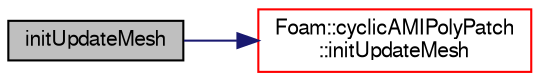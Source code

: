 digraph "initUpdateMesh"
{
  bgcolor="transparent";
  edge [fontname="FreeSans",fontsize="10",labelfontname="FreeSans",labelfontsize="10"];
  node [fontname="FreeSans",fontsize="10",shape=record];
  rankdir="LR";
  Node409 [label="initUpdateMesh",height=0.2,width=0.4,color="black", fillcolor="grey75", style="filled", fontcolor="black"];
  Node409 -> Node410 [color="midnightblue",fontsize="10",style="solid",fontname="FreeSans"];
  Node410 [label="Foam::cyclicAMIPolyPatch\l::initUpdateMesh",height=0.2,width=0.4,color="red",URL="$a24946.html#aba14098b759b2f349996ba9d0c33544c",tooltip="Initialise the update of the patch topology. "];
}
